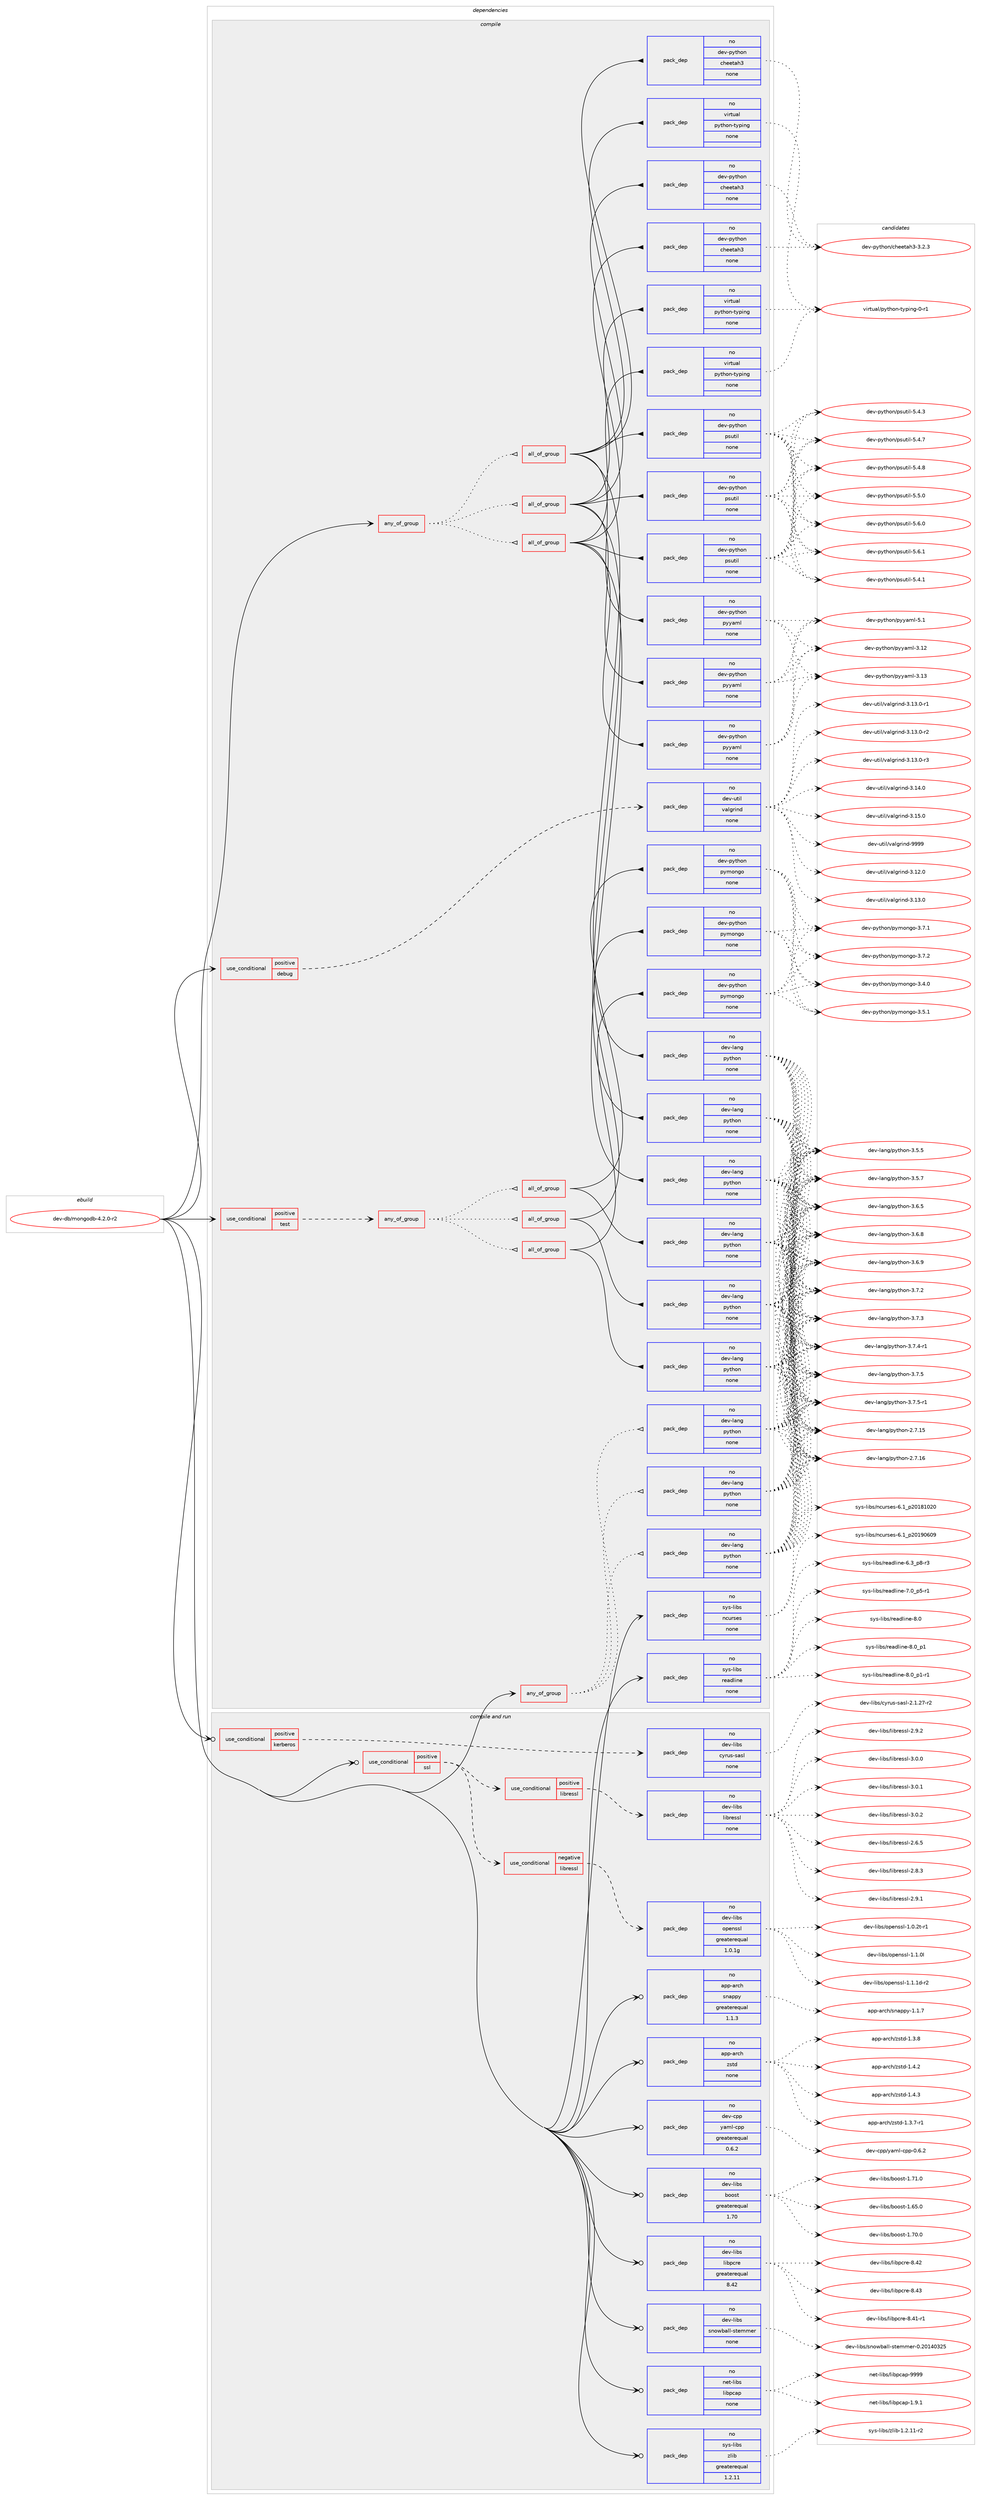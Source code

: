 digraph prolog {

# *************
# Graph options
# *************

newrank=true;
concentrate=true;
compound=true;
graph [rankdir=LR,fontname=Helvetica,fontsize=10,ranksep=1.5];#, ranksep=2.5, nodesep=0.2];
edge  [arrowhead=vee];
node  [fontname=Helvetica,fontsize=10];

# **********
# The ebuild
# **********

subgraph cluster_leftcol {
color=gray;
rank=same;
label=<<i>ebuild</i>>;
id [label="dev-db/mongodb-4.2.0-r2", color=red, width=4, href="../dev-db/mongodb-4.2.0-r2.svg"];
}

# ****************
# The dependencies
# ****************

subgraph cluster_midcol {
color=gray;
label=<<i>dependencies</i>>;
subgraph cluster_compile {
fillcolor="#eeeeee";
style=filled;
label=<<i>compile</i>>;
subgraph any9322 {
dependency519858 [label=<<TABLE BORDER="0" CELLBORDER="1" CELLSPACING="0" CELLPADDING="4"><TR><TD CELLPADDING="10">any_of_group</TD></TR></TABLE>>, shape=none, color=red];subgraph all344 {
dependency519859 [label=<<TABLE BORDER="0" CELLBORDER="1" CELLSPACING="0" CELLPADDING="4"><TR><TD CELLPADDING="10">all_of_group</TD></TR></TABLE>>, shape=none, color=red];subgraph pack387008 {
dependency519860 [label=<<TABLE BORDER="0" CELLBORDER="1" CELLSPACING="0" CELLPADDING="4" WIDTH="220"><TR><TD ROWSPAN="6" CELLPADDING="30">pack_dep</TD></TR><TR><TD WIDTH="110">no</TD></TR><TR><TD>dev-lang</TD></TR><TR><TD>python</TD></TR><TR><TD>none</TD></TR><TR><TD></TD></TR></TABLE>>, shape=none, color=blue];
}
dependency519859:e -> dependency519860:w [weight=20,style="solid",arrowhead="inv"];
subgraph pack387009 {
dependency519861 [label=<<TABLE BORDER="0" CELLBORDER="1" CELLSPACING="0" CELLPADDING="4" WIDTH="220"><TR><TD ROWSPAN="6" CELLPADDING="30">pack_dep</TD></TR><TR><TD WIDTH="110">no</TD></TR><TR><TD>dev-python</TD></TR><TR><TD>cheetah3</TD></TR><TR><TD>none</TD></TR><TR><TD></TD></TR></TABLE>>, shape=none, color=blue];
}
dependency519859:e -> dependency519861:w [weight=20,style="solid",arrowhead="inv"];
subgraph pack387010 {
dependency519862 [label=<<TABLE BORDER="0" CELLBORDER="1" CELLSPACING="0" CELLPADDING="4" WIDTH="220"><TR><TD ROWSPAN="6" CELLPADDING="30">pack_dep</TD></TR><TR><TD WIDTH="110">no</TD></TR><TR><TD>dev-python</TD></TR><TR><TD>psutil</TD></TR><TR><TD>none</TD></TR><TR><TD></TD></TR></TABLE>>, shape=none, color=blue];
}
dependency519859:e -> dependency519862:w [weight=20,style="solid",arrowhead="inv"];
subgraph pack387011 {
dependency519863 [label=<<TABLE BORDER="0" CELLBORDER="1" CELLSPACING="0" CELLPADDING="4" WIDTH="220"><TR><TD ROWSPAN="6" CELLPADDING="30">pack_dep</TD></TR><TR><TD WIDTH="110">no</TD></TR><TR><TD>dev-python</TD></TR><TR><TD>pyyaml</TD></TR><TR><TD>none</TD></TR><TR><TD></TD></TR></TABLE>>, shape=none, color=blue];
}
dependency519859:e -> dependency519863:w [weight=20,style="solid",arrowhead="inv"];
subgraph pack387012 {
dependency519864 [label=<<TABLE BORDER="0" CELLBORDER="1" CELLSPACING="0" CELLPADDING="4" WIDTH="220"><TR><TD ROWSPAN="6" CELLPADDING="30">pack_dep</TD></TR><TR><TD WIDTH="110">no</TD></TR><TR><TD>virtual</TD></TR><TR><TD>python-typing</TD></TR><TR><TD>none</TD></TR><TR><TD></TD></TR></TABLE>>, shape=none, color=blue];
}
dependency519859:e -> dependency519864:w [weight=20,style="solid",arrowhead="inv"];
}
dependency519858:e -> dependency519859:w [weight=20,style="dotted",arrowhead="oinv"];
subgraph all345 {
dependency519865 [label=<<TABLE BORDER="0" CELLBORDER="1" CELLSPACING="0" CELLPADDING="4"><TR><TD CELLPADDING="10">all_of_group</TD></TR></TABLE>>, shape=none, color=red];subgraph pack387013 {
dependency519866 [label=<<TABLE BORDER="0" CELLBORDER="1" CELLSPACING="0" CELLPADDING="4" WIDTH="220"><TR><TD ROWSPAN="6" CELLPADDING="30">pack_dep</TD></TR><TR><TD WIDTH="110">no</TD></TR><TR><TD>dev-lang</TD></TR><TR><TD>python</TD></TR><TR><TD>none</TD></TR><TR><TD></TD></TR></TABLE>>, shape=none, color=blue];
}
dependency519865:e -> dependency519866:w [weight=20,style="solid",arrowhead="inv"];
subgraph pack387014 {
dependency519867 [label=<<TABLE BORDER="0" CELLBORDER="1" CELLSPACING="0" CELLPADDING="4" WIDTH="220"><TR><TD ROWSPAN="6" CELLPADDING="30">pack_dep</TD></TR><TR><TD WIDTH="110">no</TD></TR><TR><TD>dev-python</TD></TR><TR><TD>cheetah3</TD></TR><TR><TD>none</TD></TR><TR><TD></TD></TR></TABLE>>, shape=none, color=blue];
}
dependency519865:e -> dependency519867:w [weight=20,style="solid",arrowhead="inv"];
subgraph pack387015 {
dependency519868 [label=<<TABLE BORDER="0" CELLBORDER="1" CELLSPACING="0" CELLPADDING="4" WIDTH="220"><TR><TD ROWSPAN="6" CELLPADDING="30">pack_dep</TD></TR><TR><TD WIDTH="110">no</TD></TR><TR><TD>dev-python</TD></TR><TR><TD>psutil</TD></TR><TR><TD>none</TD></TR><TR><TD></TD></TR></TABLE>>, shape=none, color=blue];
}
dependency519865:e -> dependency519868:w [weight=20,style="solid",arrowhead="inv"];
subgraph pack387016 {
dependency519869 [label=<<TABLE BORDER="0" CELLBORDER="1" CELLSPACING="0" CELLPADDING="4" WIDTH="220"><TR><TD ROWSPAN="6" CELLPADDING="30">pack_dep</TD></TR><TR><TD WIDTH="110">no</TD></TR><TR><TD>dev-python</TD></TR><TR><TD>pyyaml</TD></TR><TR><TD>none</TD></TR><TR><TD></TD></TR></TABLE>>, shape=none, color=blue];
}
dependency519865:e -> dependency519869:w [weight=20,style="solid",arrowhead="inv"];
subgraph pack387017 {
dependency519870 [label=<<TABLE BORDER="0" CELLBORDER="1" CELLSPACING="0" CELLPADDING="4" WIDTH="220"><TR><TD ROWSPAN="6" CELLPADDING="30">pack_dep</TD></TR><TR><TD WIDTH="110">no</TD></TR><TR><TD>virtual</TD></TR><TR><TD>python-typing</TD></TR><TR><TD>none</TD></TR><TR><TD></TD></TR></TABLE>>, shape=none, color=blue];
}
dependency519865:e -> dependency519870:w [weight=20,style="solid",arrowhead="inv"];
}
dependency519858:e -> dependency519865:w [weight=20,style="dotted",arrowhead="oinv"];
subgraph all346 {
dependency519871 [label=<<TABLE BORDER="0" CELLBORDER="1" CELLSPACING="0" CELLPADDING="4"><TR><TD CELLPADDING="10">all_of_group</TD></TR></TABLE>>, shape=none, color=red];subgraph pack387018 {
dependency519872 [label=<<TABLE BORDER="0" CELLBORDER="1" CELLSPACING="0" CELLPADDING="4" WIDTH="220"><TR><TD ROWSPAN="6" CELLPADDING="30">pack_dep</TD></TR><TR><TD WIDTH="110">no</TD></TR><TR><TD>dev-lang</TD></TR><TR><TD>python</TD></TR><TR><TD>none</TD></TR><TR><TD></TD></TR></TABLE>>, shape=none, color=blue];
}
dependency519871:e -> dependency519872:w [weight=20,style="solid",arrowhead="inv"];
subgraph pack387019 {
dependency519873 [label=<<TABLE BORDER="0" CELLBORDER="1" CELLSPACING="0" CELLPADDING="4" WIDTH="220"><TR><TD ROWSPAN="6" CELLPADDING="30">pack_dep</TD></TR><TR><TD WIDTH="110">no</TD></TR><TR><TD>dev-python</TD></TR><TR><TD>cheetah3</TD></TR><TR><TD>none</TD></TR><TR><TD></TD></TR></TABLE>>, shape=none, color=blue];
}
dependency519871:e -> dependency519873:w [weight=20,style="solid",arrowhead="inv"];
subgraph pack387020 {
dependency519874 [label=<<TABLE BORDER="0" CELLBORDER="1" CELLSPACING="0" CELLPADDING="4" WIDTH="220"><TR><TD ROWSPAN="6" CELLPADDING="30">pack_dep</TD></TR><TR><TD WIDTH="110">no</TD></TR><TR><TD>dev-python</TD></TR><TR><TD>psutil</TD></TR><TR><TD>none</TD></TR><TR><TD></TD></TR></TABLE>>, shape=none, color=blue];
}
dependency519871:e -> dependency519874:w [weight=20,style="solid",arrowhead="inv"];
subgraph pack387021 {
dependency519875 [label=<<TABLE BORDER="0" CELLBORDER="1" CELLSPACING="0" CELLPADDING="4" WIDTH="220"><TR><TD ROWSPAN="6" CELLPADDING="30">pack_dep</TD></TR><TR><TD WIDTH="110">no</TD></TR><TR><TD>dev-python</TD></TR><TR><TD>pyyaml</TD></TR><TR><TD>none</TD></TR><TR><TD></TD></TR></TABLE>>, shape=none, color=blue];
}
dependency519871:e -> dependency519875:w [weight=20,style="solid",arrowhead="inv"];
subgraph pack387022 {
dependency519876 [label=<<TABLE BORDER="0" CELLBORDER="1" CELLSPACING="0" CELLPADDING="4" WIDTH="220"><TR><TD ROWSPAN="6" CELLPADDING="30">pack_dep</TD></TR><TR><TD WIDTH="110">no</TD></TR><TR><TD>virtual</TD></TR><TR><TD>python-typing</TD></TR><TR><TD>none</TD></TR><TR><TD></TD></TR></TABLE>>, shape=none, color=blue];
}
dependency519871:e -> dependency519876:w [weight=20,style="solid",arrowhead="inv"];
}
dependency519858:e -> dependency519871:w [weight=20,style="dotted",arrowhead="oinv"];
}
id:e -> dependency519858:w [weight=20,style="solid",arrowhead="vee"];
subgraph any9323 {
dependency519877 [label=<<TABLE BORDER="0" CELLBORDER="1" CELLSPACING="0" CELLPADDING="4"><TR><TD CELLPADDING="10">any_of_group</TD></TR></TABLE>>, shape=none, color=red];subgraph pack387023 {
dependency519878 [label=<<TABLE BORDER="0" CELLBORDER="1" CELLSPACING="0" CELLPADDING="4" WIDTH="220"><TR><TD ROWSPAN="6" CELLPADDING="30">pack_dep</TD></TR><TR><TD WIDTH="110">no</TD></TR><TR><TD>dev-lang</TD></TR><TR><TD>python</TD></TR><TR><TD>none</TD></TR><TR><TD></TD></TR></TABLE>>, shape=none, color=blue];
}
dependency519877:e -> dependency519878:w [weight=20,style="dotted",arrowhead="oinv"];
subgraph pack387024 {
dependency519879 [label=<<TABLE BORDER="0" CELLBORDER="1" CELLSPACING="0" CELLPADDING="4" WIDTH="220"><TR><TD ROWSPAN="6" CELLPADDING="30">pack_dep</TD></TR><TR><TD WIDTH="110">no</TD></TR><TR><TD>dev-lang</TD></TR><TR><TD>python</TD></TR><TR><TD>none</TD></TR><TR><TD></TD></TR></TABLE>>, shape=none, color=blue];
}
dependency519877:e -> dependency519879:w [weight=20,style="dotted",arrowhead="oinv"];
subgraph pack387025 {
dependency519880 [label=<<TABLE BORDER="0" CELLBORDER="1" CELLSPACING="0" CELLPADDING="4" WIDTH="220"><TR><TD ROWSPAN="6" CELLPADDING="30">pack_dep</TD></TR><TR><TD WIDTH="110">no</TD></TR><TR><TD>dev-lang</TD></TR><TR><TD>python</TD></TR><TR><TD>none</TD></TR><TR><TD></TD></TR></TABLE>>, shape=none, color=blue];
}
dependency519877:e -> dependency519880:w [weight=20,style="dotted",arrowhead="oinv"];
}
id:e -> dependency519877:w [weight=20,style="solid",arrowhead="vee"];
subgraph cond123187 {
dependency519881 [label=<<TABLE BORDER="0" CELLBORDER="1" CELLSPACING="0" CELLPADDING="4"><TR><TD ROWSPAN="3" CELLPADDING="10">use_conditional</TD></TR><TR><TD>positive</TD></TR><TR><TD>debug</TD></TR></TABLE>>, shape=none, color=red];
subgraph pack387026 {
dependency519882 [label=<<TABLE BORDER="0" CELLBORDER="1" CELLSPACING="0" CELLPADDING="4" WIDTH="220"><TR><TD ROWSPAN="6" CELLPADDING="30">pack_dep</TD></TR><TR><TD WIDTH="110">no</TD></TR><TR><TD>dev-util</TD></TR><TR><TD>valgrind</TD></TR><TR><TD>none</TD></TR><TR><TD></TD></TR></TABLE>>, shape=none, color=blue];
}
dependency519881:e -> dependency519882:w [weight=20,style="dashed",arrowhead="vee"];
}
id:e -> dependency519881:w [weight=20,style="solid",arrowhead="vee"];
subgraph cond123188 {
dependency519883 [label=<<TABLE BORDER="0" CELLBORDER="1" CELLSPACING="0" CELLPADDING="4"><TR><TD ROWSPAN="3" CELLPADDING="10">use_conditional</TD></TR><TR><TD>positive</TD></TR><TR><TD>test</TD></TR></TABLE>>, shape=none, color=red];
subgraph any9324 {
dependency519884 [label=<<TABLE BORDER="0" CELLBORDER="1" CELLSPACING="0" CELLPADDING="4"><TR><TD CELLPADDING="10">any_of_group</TD></TR></TABLE>>, shape=none, color=red];subgraph all347 {
dependency519885 [label=<<TABLE BORDER="0" CELLBORDER="1" CELLSPACING="0" CELLPADDING="4"><TR><TD CELLPADDING="10">all_of_group</TD></TR></TABLE>>, shape=none, color=red];subgraph pack387027 {
dependency519886 [label=<<TABLE BORDER="0" CELLBORDER="1" CELLSPACING="0" CELLPADDING="4" WIDTH="220"><TR><TD ROWSPAN="6" CELLPADDING="30">pack_dep</TD></TR><TR><TD WIDTH="110">no</TD></TR><TR><TD>dev-lang</TD></TR><TR><TD>python</TD></TR><TR><TD>none</TD></TR><TR><TD></TD></TR></TABLE>>, shape=none, color=blue];
}
dependency519885:e -> dependency519886:w [weight=20,style="solid",arrowhead="inv"];
subgraph pack387028 {
dependency519887 [label=<<TABLE BORDER="0" CELLBORDER="1" CELLSPACING="0" CELLPADDING="4" WIDTH="220"><TR><TD ROWSPAN="6" CELLPADDING="30">pack_dep</TD></TR><TR><TD WIDTH="110">no</TD></TR><TR><TD>dev-python</TD></TR><TR><TD>pymongo</TD></TR><TR><TD>none</TD></TR><TR><TD></TD></TR></TABLE>>, shape=none, color=blue];
}
dependency519885:e -> dependency519887:w [weight=20,style="solid",arrowhead="inv"];
}
dependency519884:e -> dependency519885:w [weight=20,style="dotted",arrowhead="oinv"];
subgraph all348 {
dependency519888 [label=<<TABLE BORDER="0" CELLBORDER="1" CELLSPACING="0" CELLPADDING="4"><TR><TD CELLPADDING="10">all_of_group</TD></TR></TABLE>>, shape=none, color=red];subgraph pack387029 {
dependency519889 [label=<<TABLE BORDER="0" CELLBORDER="1" CELLSPACING="0" CELLPADDING="4" WIDTH="220"><TR><TD ROWSPAN="6" CELLPADDING="30">pack_dep</TD></TR><TR><TD WIDTH="110">no</TD></TR><TR><TD>dev-lang</TD></TR><TR><TD>python</TD></TR><TR><TD>none</TD></TR><TR><TD></TD></TR></TABLE>>, shape=none, color=blue];
}
dependency519888:e -> dependency519889:w [weight=20,style="solid",arrowhead="inv"];
subgraph pack387030 {
dependency519890 [label=<<TABLE BORDER="0" CELLBORDER="1" CELLSPACING="0" CELLPADDING="4" WIDTH="220"><TR><TD ROWSPAN="6" CELLPADDING="30">pack_dep</TD></TR><TR><TD WIDTH="110">no</TD></TR><TR><TD>dev-python</TD></TR><TR><TD>pymongo</TD></TR><TR><TD>none</TD></TR><TR><TD></TD></TR></TABLE>>, shape=none, color=blue];
}
dependency519888:e -> dependency519890:w [weight=20,style="solid",arrowhead="inv"];
}
dependency519884:e -> dependency519888:w [weight=20,style="dotted",arrowhead="oinv"];
subgraph all349 {
dependency519891 [label=<<TABLE BORDER="0" CELLBORDER="1" CELLSPACING="0" CELLPADDING="4"><TR><TD CELLPADDING="10">all_of_group</TD></TR></TABLE>>, shape=none, color=red];subgraph pack387031 {
dependency519892 [label=<<TABLE BORDER="0" CELLBORDER="1" CELLSPACING="0" CELLPADDING="4" WIDTH="220"><TR><TD ROWSPAN="6" CELLPADDING="30">pack_dep</TD></TR><TR><TD WIDTH="110">no</TD></TR><TR><TD>dev-lang</TD></TR><TR><TD>python</TD></TR><TR><TD>none</TD></TR><TR><TD></TD></TR></TABLE>>, shape=none, color=blue];
}
dependency519891:e -> dependency519892:w [weight=20,style="solid",arrowhead="inv"];
subgraph pack387032 {
dependency519893 [label=<<TABLE BORDER="0" CELLBORDER="1" CELLSPACING="0" CELLPADDING="4" WIDTH="220"><TR><TD ROWSPAN="6" CELLPADDING="30">pack_dep</TD></TR><TR><TD WIDTH="110">no</TD></TR><TR><TD>dev-python</TD></TR><TR><TD>pymongo</TD></TR><TR><TD>none</TD></TR><TR><TD></TD></TR></TABLE>>, shape=none, color=blue];
}
dependency519891:e -> dependency519893:w [weight=20,style="solid",arrowhead="inv"];
}
dependency519884:e -> dependency519891:w [weight=20,style="dotted",arrowhead="oinv"];
}
dependency519883:e -> dependency519884:w [weight=20,style="dashed",arrowhead="vee"];
}
id:e -> dependency519883:w [weight=20,style="solid",arrowhead="vee"];
subgraph pack387033 {
dependency519894 [label=<<TABLE BORDER="0" CELLBORDER="1" CELLSPACING="0" CELLPADDING="4" WIDTH="220"><TR><TD ROWSPAN="6" CELLPADDING="30">pack_dep</TD></TR><TR><TD WIDTH="110">no</TD></TR><TR><TD>sys-libs</TD></TR><TR><TD>ncurses</TD></TR><TR><TD>none</TD></TR><TR><TD></TD></TR></TABLE>>, shape=none, color=blue];
}
id:e -> dependency519894:w [weight=20,style="solid",arrowhead="vee"];
subgraph pack387034 {
dependency519895 [label=<<TABLE BORDER="0" CELLBORDER="1" CELLSPACING="0" CELLPADDING="4" WIDTH="220"><TR><TD ROWSPAN="6" CELLPADDING="30">pack_dep</TD></TR><TR><TD WIDTH="110">no</TD></TR><TR><TD>sys-libs</TD></TR><TR><TD>readline</TD></TR><TR><TD>none</TD></TR><TR><TD></TD></TR></TABLE>>, shape=none, color=blue];
}
id:e -> dependency519895:w [weight=20,style="solid",arrowhead="vee"];
}
subgraph cluster_compileandrun {
fillcolor="#eeeeee";
style=filled;
label=<<i>compile and run</i>>;
subgraph cond123189 {
dependency519896 [label=<<TABLE BORDER="0" CELLBORDER="1" CELLSPACING="0" CELLPADDING="4"><TR><TD ROWSPAN="3" CELLPADDING="10">use_conditional</TD></TR><TR><TD>positive</TD></TR><TR><TD>kerberos</TD></TR></TABLE>>, shape=none, color=red];
subgraph pack387035 {
dependency519897 [label=<<TABLE BORDER="0" CELLBORDER="1" CELLSPACING="0" CELLPADDING="4" WIDTH="220"><TR><TD ROWSPAN="6" CELLPADDING="30">pack_dep</TD></TR><TR><TD WIDTH="110">no</TD></TR><TR><TD>dev-libs</TD></TR><TR><TD>cyrus-sasl</TD></TR><TR><TD>none</TD></TR><TR><TD></TD></TR></TABLE>>, shape=none, color=blue];
}
dependency519896:e -> dependency519897:w [weight=20,style="dashed",arrowhead="vee"];
}
id:e -> dependency519896:w [weight=20,style="solid",arrowhead="odotvee"];
subgraph cond123190 {
dependency519898 [label=<<TABLE BORDER="0" CELLBORDER="1" CELLSPACING="0" CELLPADDING="4"><TR><TD ROWSPAN="3" CELLPADDING="10">use_conditional</TD></TR><TR><TD>positive</TD></TR><TR><TD>ssl</TD></TR></TABLE>>, shape=none, color=red];
subgraph cond123191 {
dependency519899 [label=<<TABLE BORDER="0" CELLBORDER="1" CELLSPACING="0" CELLPADDING="4"><TR><TD ROWSPAN="3" CELLPADDING="10">use_conditional</TD></TR><TR><TD>negative</TD></TR><TR><TD>libressl</TD></TR></TABLE>>, shape=none, color=red];
subgraph pack387036 {
dependency519900 [label=<<TABLE BORDER="0" CELLBORDER="1" CELLSPACING="0" CELLPADDING="4" WIDTH="220"><TR><TD ROWSPAN="6" CELLPADDING="30">pack_dep</TD></TR><TR><TD WIDTH="110">no</TD></TR><TR><TD>dev-libs</TD></TR><TR><TD>openssl</TD></TR><TR><TD>greaterequal</TD></TR><TR><TD>1.0.1g</TD></TR></TABLE>>, shape=none, color=blue];
}
dependency519899:e -> dependency519900:w [weight=20,style="dashed",arrowhead="vee"];
}
dependency519898:e -> dependency519899:w [weight=20,style="dashed",arrowhead="vee"];
subgraph cond123192 {
dependency519901 [label=<<TABLE BORDER="0" CELLBORDER="1" CELLSPACING="0" CELLPADDING="4"><TR><TD ROWSPAN="3" CELLPADDING="10">use_conditional</TD></TR><TR><TD>positive</TD></TR><TR><TD>libressl</TD></TR></TABLE>>, shape=none, color=red];
subgraph pack387037 {
dependency519902 [label=<<TABLE BORDER="0" CELLBORDER="1" CELLSPACING="0" CELLPADDING="4" WIDTH="220"><TR><TD ROWSPAN="6" CELLPADDING="30">pack_dep</TD></TR><TR><TD WIDTH="110">no</TD></TR><TR><TD>dev-libs</TD></TR><TR><TD>libressl</TD></TR><TR><TD>none</TD></TR><TR><TD></TD></TR></TABLE>>, shape=none, color=blue];
}
dependency519901:e -> dependency519902:w [weight=20,style="dashed",arrowhead="vee"];
}
dependency519898:e -> dependency519901:w [weight=20,style="dashed",arrowhead="vee"];
}
id:e -> dependency519898:w [weight=20,style="solid",arrowhead="odotvee"];
subgraph pack387038 {
dependency519903 [label=<<TABLE BORDER="0" CELLBORDER="1" CELLSPACING="0" CELLPADDING="4" WIDTH="220"><TR><TD ROWSPAN="6" CELLPADDING="30">pack_dep</TD></TR><TR><TD WIDTH="110">no</TD></TR><TR><TD>app-arch</TD></TR><TR><TD>snappy</TD></TR><TR><TD>greaterequal</TD></TR><TR><TD>1.1.3</TD></TR></TABLE>>, shape=none, color=blue];
}
id:e -> dependency519903:w [weight=20,style="solid",arrowhead="odotvee"];
subgraph pack387039 {
dependency519904 [label=<<TABLE BORDER="0" CELLBORDER="1" CELLSPACING="0" CELLPADDING="4" WIDTH="220"><TR><TD ROWSPAN="6" CELLPADDING="30">pack_dep</TD></TR><TR><TD WIDTH="110">no</TD></TR><TR><TD>app-arch</TD></TR><TR><TD>zstd</TD></TR><TR><TD>none</TD></TR><TR><TD></TD></TR></TABLE>>, shape=none, color=blue];
}
id:e -> dependency519904:w [weight=20,style="solid",arrowhead="odotvee"];
subgraph pack387040 {
dependency519905 [label=<<TABLE BORDER="0" CELLBORDER="1" CELLSPACING="0" CELLPADDING="4" WIDTH="220"><TR><TD ROWSPAN="6" CELLPADDING="30">pack_dep</TD></TR><TR><TD WIDTH="110">no</TD></TR><TR><TD>dev-cpp</TD></TR><TR><TD>yaml-cpp</TD></TR><TR><TD>greaterequal</TD></TR><TR><TD>0.6.2</TD></TR></TABLE>>, shape=none, color=blue];
}
id:e -> dependency519905:w [weight=20,style="solid",arrowhead="odotvee"];
subgraph pack387041 {
dependency519906 [label=<<TABLE BORDER="0" CELLBORDER="1" CELLSPACING="0" CELLPADDING="4" WIDTH="220"><TR><TD ROWSPAN="6" CELLPADDING="30">pack_dep</TD></TR><TR><TD WIDTH="110">no</TD></TR><TR><TD>dev-libs</TD></TR><TR><TD>boost</TD></TR><TR><TD>greaterequal</TD></TR><TR><TD>1.70</TD></TR></TABLE>>, shape=none, color=blue];
}
id:e -> dependency519906:w [weight=20,style="solid",arrowhead="odotvee"];
subgraph pack387042 {
dependency519907 [label=<<TABLE BORDER="0" CELLBORDER="1" CELLSPACING="0" CELLPADDING="4" WIDTH="220"><TR><TD ROWSPAN="6" CELLPADDING="30">pack_dep</TD></TR><TR><TD WIDTH="110">no</TD></TR><TR><TD>dev-libs</TD></TR><TR><TD>libpcre</TD></TR><TR><TD>greaterequal</TD></TR><TR><TD>8.42</TD></TR></TABLE>>, shape=none, color=blue];
}
id:e -> dependency519907:w [weight=20,style="solid",arrowhead="odotvee"];
subgraph pack387043 {
dependency519908 [label=<<TABLE BORDER="0" CELLBORDER="1" CELLSPACING="0" CELLPADDING="4" WIDTH="220"><TR><TD ROWSPAN="6" CELLPADDING="30">pack_dep</TD></TR><TR><TD WIDTH="110">no</TD></TR><TR><TD>dev-libs</TD></TR><TR><TD>snowball-stemmer</TD></TR><TR><TD>none</TD></TR><TR><TD></TD></TR></TABLE>>, shape=none, color=blue];
}
id:e -> dependency519908:w [weight=20,style="solid",arrowhead="odotvee"];
subgraph pack387044 {
dependency519909 [label=<<TABLE BORDER="0" CELLBORDER="1" CELLSPACING="0" CELLPADDING="4" WIDTH="220"><TR><TD ROWSPAN="6" CELLPADDING="30">pack_dep</TD></TR><TR><TD WIDTH="110">no</TD></TR><TR><TD>net-libs</TD></TR><TR><TD>libpcap</TD></TR><TR><TD>none</TD></TR><TR><TD></TD></TR></TABLE>>, shape=none, color=blue];
}
id:e -> dependency519909:w [weight=20,style="solid",arrowhead="odotvee"];
subgraph pack387045 {
dependency519910 [label=<<TABLE BORDER="0" CELLBORDER="1" CELLSPACING="0" CELLPADDING="4" WIDTH="220"><TR><TD ROWSPAN="6" CELLPADDING="30">pack_dep</TD></TR><TR><TD WIDTH="110">no</TD></TR><TR><TD>sys-libs</TD></TR><TR><TD>zlib</TD></TR><TR><TD>greaterequal</TD></TR><TR><TD>1.2.11</TD></TR></TABLE>>, shape=none, color=blue];
}
id:e -> dependency519910:w [weight=20,style="solid",arrowhead="odotvee"];
}
subgraph cluster_run {
fillcolor="#eeeeee";
style=filled;
label=<<i>run</i>>;
}
}

# **************
# The candidates
# **************

subgraph cluster_choices {
rank=same;
color=gray;
label=<<i>candidates</i>>;

subgraph choice387008 {
color=black;
nodesep=1;
choice10010111845108971101034711212111610411111045504655464953 [label="dev-lang/python-2.7.15", color=red, width=4,href="../dev-lang/python-2.7.15.svg"];
choice10010111845108971101034711212111610411111045504655464954 [label="dev-lang/python-2.7.16", color=red, width=4,href="../dev-lang/python-2.7.16.svg"];
choice100101118451089711010347112121116104111110455146534653 [label="dev-lang/python-3.5.5", color=red, width=4,href="../dev-lang/python-3.5.5.svg"];
choice100101118451089711010347112121116104111110455146534655 [label="dev-lang/python-3.5.7", color=red, width=4,href="../dev-lang/python-3.5.7.svg"];
choice100101118451089711010347112121116104111110455146544653 [label="dev-lang/python-3.6.5", color=red, width=4,href="../dev-lang/python-3.6.5.svg"];
choice100101118451089711010347112121116104111110455146544656 [label="dev-lang/python-3.6.8", color=red, width=4,href="../dev-lang/python-3.6.8.svg"];
choice100101118451089711010347112121116104111110455146544657 [label="dev-lang/python-3.6.9", color=red, width=4,href="../dev-lang/python-3.6.9.svg"];
choice100101118451089711010347112121116104111110455146554650 [label="dev-lang/python-3.7.2", color=red, width=4,href="../dev-lang/python-3.7.2.svg"];
choice100101118451089711010347112121116104111110455146554651 [label="dev-lang/python-3.7.3", color=red, width=4,href="../dev-lang/python-3.7.3.svg"];
choice1001011184510897110103471121211161041111104551465546524511449 [label="dev-lang/python-3.7.4-r1", color=red, width=4,href="../dev-lang/python-3.7.4-r1.svg"];
choice100101118451089711010347112121116104111110455146554653 [label="dev-lang/python-3.7.5", color=red, width=4,href="../dev-lang/python-3.7.5.svg"];
choice1001011184510897110103471121211161041111104551465546534511449 [label="dev-lang/python-3.7.5-r1", color=red, width=4,href="../dev-lang/python-3.7.5-r1.svg"];
dependency519860:e -> choice10010111845108971101034711212111610411111045504655464953:w [style=dotted,weight="100"];
dependency519860:e -> choice10010111845108971101034711212111610411111045504655464954:w [style=dotted,weight="100"];
dependency519860:e -> choice100101118451089711010347112121116104111110455146534653:w [style=dotted,weight="100"];
dependency519860:e -> choice100101118451089711010347112121116104111110455146534655:w [style=dotted,weight="100"];
dependency519860:e -> choice100101118451089711010347112121116104111110455146544653:w [style=dotted,weight="100"];
dependency519860:e -> choice100101118451089711010347112121116104111110455146544656:w [style=dotted,weight="100"];
dependency519860:e -> choice100101118451089711010347112121116104111110455146544657:w [style=dotted,weight="100"];
dependency519860:e -> choice100101118451089711010347112121116104111110455146554650:w [style=dotted,weight="100"];
dependency519860:e -> choice100101118451089711010347112121116104111110455146554651:w [style=dotted,weight="100"];
dependency519860:e -> choice1001011184510897110103471121211161041111104551465546524511449:w [style=dotted,weight="100"];
dependency519860:e -> choice100101118451089711010347112121116104111110455146554653:w [style=dotted,weight="100"];
dependency519860:e -> choice1001011184510897110103471121211161041111104551465546534511449:w [style=dotted,weight="100"];
}
subgraph choice387009 {
color=black;
nodesep=1;
choice1001011184511212111610411111047991041011011169710451455146504651 [label="dev-python/cheetah3-3.2.3", color=red, width=4,href="../dev-python/cheetah3-3.2.3.svg"];
dependency519861:e -> choice1001011184511212111610411111047991041011011169710451455146504651:w [style=dotted,weight="100"];
}
subgraph choice387010 {
color=black;
nodesep=1;
choice1001011184511212111610411111047112115117116105108455346524649 [label="dev-python/psutil-5.4.1", color=red, width=4,href="../dev-python/psutil-5.4.1.svg"];
choice1001011184511212111610411111047112115117116105108455346524651 [label="dev-python/psutil-5.4.3", color=red, width=4,href="../dev-python/psutil-5.4.3.svg"];
choice1001011184511212111610411111047112115117116105108455346524655 [label="dev-python/psutil-5.4.7", color=red, width=4,href="../dev-python/psutil-5.4.7.svg"];
choice1001011184511212111610411111047112115117116105108455346524656 [label="dev-python/psutil-5.4.8", color=red, width=4,href="../dev-python/psutil-5.4.8.svg"];
choice1001011184511212111610411111047112115117116105108455346534648 [label="dev-python/psutil-5.5.0", color=red, width=4,href="../dev-python/psutil-5.5.0.svg"];
choice1001011184511212111610411111047112115117116105108455346544648 [label="dev-python/psutil-5.6.0", color=red, width=4,href="../dev-python/psutil-5.6.0.svg"];
choice1001011184511212111610411111047112115117116105108455346544649 [label="dev-python/psutil-5.6.1", color=red, width=4,href="../dev-python/psutil-5.6.1.svg"];
dependency519862:e -> choice1001011184511212111610411111047112115117116105108455346524649:w [style=dotted,weight="100"];
dependency519862:e -> choice1001011184511212111610411111047112115117116105108455346524651:w [style=dotted,weight="100"];
dependency519862:e -> choice1001011184511212111610411111047112115117116105108455346524655:w [style=dotted,weight="100"];
dependency519862:e -> choice1001011184511212111610411111047112115117116105108455346524656:w [style=dotted,weight="100"];
dependency519862:e -> choice1001011184511212111610411111047112115117116105108455346534648:w [style=dotted,weight="100"];
dependency519862:e -> choice1001011184511212111610411111047112115117116105108455346544648:w [style=dotted,weight="100"];
dependency519862:e -> choice1001011184511212111610411111047112115117116105108455346544649:w [style=dotted,weight="100"];
}
subgraph choice387011 {
color=black;
nodesep=1;
choice1001011184511212111610411111047112121121971091084551464950 [label="dev-python/pyyaml-3.12", color=red, width=4,href="../dev-python/pyyaml-3.12.svg"];
choice1001011184511212111610411111047112121121971091084551464951 [label="dev-python/pyyaml-3.13", color=red, width=4,href="../dev-python/pyyaml-3.13.svg"];
choice10010111845112121116104111110471121211219710910845534649 [label="dev-python/pyyaml-5.1", color=red, width=4,href="../dev-python/pyyaml-5.1.svg"];
dependency519863:e -> choice1001011184511212111610411111047112121121971091084551464950:w [style=dotted,weight="100"];
dependency519863:e -> choice1001011184511212111610411111047112121121971091084551464951:w [style=dotted,weight="100"];
dependency519863:e -> choice10010111845112121116104111110471121211219710910845534649:w [style=dotted,weight="100"];
}
subgraph choice387012 {
color=black;
nodesep=1;
choice11810511411611797108471121211161041111104511612111210511010345484511449 [label="virtual/python-typing-0-r1", color=red, width=4,href="../virtual/python-typing-0-r1.svg"];
dependency519864:e -> choice11810511411611797108471121211161041111104511612111210511010345484511449:w [style=dotted,weight="100"];
}
subgraph choice387013 {
color=black;
nodesep=1;
choice10010111845108971101034711212111610411111045504655464953 [label="dev-lang/python-2.7.15", color=red, width=4,href="../dev-lang/python-2.7.15.svg"];
choice10010111845108971101034711212111610411111045504655464954 [label="dev-lang/python-2.7.16", color=red, width=4,href="../dev-lang/python-2.7.16.svg"];
choice100101118451089711010347112121116104111110455146534653 [label="dev-lang/python-3.5.5", color=red, width=4,href="../dev-lang/python-3.5.5.svg"];
choice100101118451089711010347112121116104111110455146534655 [label="dev-lang/python-3.5.7", color=red, width=4,href="../dev-lang/python-3.5.7.svg"];
choice100101118451089711010347112121116104111110455146544653 [label="dev-lang/python-3.6.5", color=red, width=4,href="../dev-lang/python-3.6.5.svg"];
choice100101118451089711010347112121116104111110455146544656 [label="dev-lang/python-3.6.8", color=red, width=4,href="../dev-lang/python-3.6.8.svg"];
choice100101118451089711010347112121116104111110455146544657 [label="dev-lang/python-3.6.9", color=red, width=4,href="../dev-lang/python-3.6.9.svg"];
choice100101118451089711010347112121116104111110455146554650 [label="dev-lang/python-3.7.2", color=red, width=4,href="../dev-lang/python-3.7.2.svg"];
choice100101118451089711010347112121116104111110455146554651 [label="dev-lang/python-3.7.3", color=red, width=4,href="../dev-lang/python-3.7.3.svg"];
choice1001011184510897110103471121211161041111104551465546524511449 [label="dev-lang/python-3.7.4-r1", color=red, width=4,href="../dev-lang/python-3.7.4-r1.svg"];
choice100101118451089711010347112121116104111110455146554653 [label="dev-lang/python-3.7.5", color=red, width=4,href="../dev-lang/python-3.7.5.svg"];
choice1001011184510897110103471121211161041111104551465546534511449 [label="dev-lang/python-3.7.5-r1", color=red, width=4,href="../dev-lang/python-3.7.5-r1.svg"];
dependency519866:e -> choice10010111845108971101034711212111610411111045504655464953:w [style=dotted,weight="100"];
dependency519866:e -> choice10010111845108971101034711212111610411111045504655464954:w [style=dotted,weight="100"];
dependency519866:e -> choice100101118451089711010347112121116104111110455146534653:w [style=dotted,weight="100"];
dependency519866:e -> choice100101118451089711010347112121116104111110455146534655:w [style=dotted,weight="100"];
dependency519866:e -> choice100101118451089711010347112121116104111110455146544653:w [style=dotted,weight="100"];
dependency519866:e -> choice100101118451089711010347112121116104111110455146544656:w [style=dotted,weight="100"];
dependency519866:e -> choice100101118451089711010347112121116104111110455146544657:w [style=dotted,weight="100"];
dependency519866:e -> choice100101118451089711010347112121116104111110455146554650:w [style=dotted,weight="100"];
dependency519866:e -> choice100101118451089711010347112121116104111110455146554651:w [style=dotted,weight="100"];
dependency519866:e -> choice1001011184510897110103471121211161041111104551465546524511449:w [style=dotted,weight="100"];
dependency519866:e -> choice100101118451089711010347112121116104111110455146554653:w [style=dotted,weight="100"];
dependency519866:e -> choice1001011184510897110103471121211161041111104551465546534511449:w [style=dotted,weight="100"];
}
subgraph choice387014 {
color=black;
nodesep=1;
choice1001011184511212111610411111047991041011011169710451455146504651 [label="dev-python/cheetah3-3.2.3", color=red, width=4,href="../dev-python/cheetah3-3.2.3.svg"];
dependency519867:e -> choice1001011184511212111610411111047991041011011169710451455146504651:w [style=dotted,weight="100"];
}
subgraph choice387015 {
color=black;
nodesep=1;
choice1001011184511212111610411111047112115117116105108455346524649 [label="dev-python/psutil-5.4.1", color=red, width=4,href="../dev-python/psutil-5.4.1.svg"];
choice1001011184511212111610411111047112115117116105108455346524651 [label="dev-python/psutil-5.4.3", color=red, width=4,href="../dev-python/psutil-5.4.3.svg"];
choice1001011184511212111610411111047112115117116105108455346524655 [label="dev-python/psutil-5.4.7", color=red, width=4,href="../dev-python/psutil-5.4.7.svg"];
choice1001011184511212111610411111047112115117116105108455346524656 [label="dev-python/psutil-5.4.8", color=red, width=4,href="../dev-python/psutil-5.4.8.svg"];
choice1001011184511212111610411111047112115117116105108455346534648 [label="dev-python/psutil-5.5.0", color=red, width=4,href="../dev-python/psutil-5.5.0.svg"];
choice1001011184511212111610411111047112115117116105108455346544648 [label="dev-python/psutil-5.6.0", color=red, width=4,href="../dev-python/psutil-5.6.0.svg"];
choice1001011184511212111610411111047112115117116105108455346544649 [label="dev-python/psutil-5.6.1", color=red, width=4,href="../dev-python/psutil-5.6.1.svg"];
dependency519868:e -> choice1001011184511212111610411111047112115117116105108455346524649:w [style=dotted,weight="100"];
dependency519868:e -> choice1001011184511212111610411111047112115117116105108455346524651:w [style=dotted,weight="100"];
dependency519868:e -> choice1001011184511212111610411111047112115117116105108455346524655:w [style=dotted,weight="100"];
dependency519868:e -> choice1001011184511212111610411111047112115117116105108455346524656:w [style=dotted,weight="100"];
dependency519868:e -> choice1001011184511212111610411111047112115117116105108455346534648:w [style=dotted,weight="100"];
dependency519868:e -> choice1001011184511212111610411111047112115117116105108455346544648:w [style=dotted,weight="100"];
dependency519868:e -> choice1001011184511212111610411111047112115117116105108455346544649:w [style=dotted,weight="100"];
}
subgraph choice387016 {
color=black;
nodesep=1;
choice1001011184511212111610411111047112121121971091084551464950 [label="dev-python/pyyaml-3.12", color=red, width=4,href="../dev-python/pyyaml-3.12.svg"];
choice1001011184511212111610411111047112121121971091084551464951 [label="dev-python/pyyaml-3.13", color=red, width=4,href="../dev-python/pyyaml-3.13.svg"];
choice10010111845112121116104111110471121211219710910845534649 [label="dev-python/pyyaml-5.1", color=red, width=4,href="../dev-python/pyyaml-5.1.svg"];
dependency519869:e -> choice1001011184511212111610411111047112121121971091084551464950:w [style=dotted,weight="100"];
dependency519869:e -> choice1001011184511212111610411111047112121121971091084551464951:w [style=dotted,weight="100"];
dependency519869:e -> choice10010111845112121116104111110471121211219710910845534649:w [style=dotted,weight="100"];
}
subgraph choice387017 {
color=black;
nodesep=1;
choice11810511411611797108471121211161041111104511612111210511010345484511449 [label="virtual/python-typing-0-r1", color=red, width=4,href="../virtual/python-typing-0-r1.svg"];
dependency519870:e -> choice11810511411611797108471121211161041111104511612111210511010345484511449:w [style=dotted,weight="100"];
}
subgraph choice387018 {
color=black;
nodesep=1;
choice10010111845108971101034711212111610411111045504655464953 [label="dev-lang/python-2.7.15", color=red, width=4,href="../dev-lang/python-2.7.15.svg"];
choice10010111845108971101034711212111610411111045504655464954 [label="dev-lang/python-2.7.16", color=red, width=4,href="../dev-lang/python-2.7.16.svg"];
choice100101118451089711010347112121116104111110455146534653 [label="dev-lang/python-3.5.5", color=red, width=4,href="../dev-lang/python-3.5.5.svg"];
choice100101118451089711010347112121116104111110455146534655 [label="dev-lang/python-3.5.7", color=red, width=4,href="../dev-lang/python-3.5.7.svg"];
choice100101118451089711010347112121116104111110455146544653 [label="dev-lang/python-3.6.5", color=red, width=4,href="../dev-lang/python-3.6.5.svg"];
choice100101118451089711010347112121116104111110455146544656 [label="dev-lang/python-3.6.8", color=red, width=4,href="../dev-lang/python-3.6.8.svg"];
choice100101118451089711010347112121116104111110455146544657 [label="dev-lang/python-3.6.9", color=red, width=4,href="../dev-lang/python-3.6.9.svg"];
choice100101118451089711010347112121116104111110455146554650 [label="dev-lang/python-3.7.2", color=red, width=4,href="../dev-lang/python-3.7.2.svg"];
choice100101118451089711010347112121116104111110455146554651 [label="dev-lang/python-3.7.3", color=red, width=4,href="../dev-lang/python-3.7.3.svg"];
choice1001011184510897110103471121211161041111104551465546524511449 [label="dev-lang/python-3.7.4-r1", color=red, width=4,href="../dev-lang/python-3.7.4-r1.svg"];
choice100101118451089711010347112121116104111110455146554653 [label="dev-lang/python-3.7.5", color=red, width=4,href="../dev-lang/python-3.7.5.svg"];
choice1001011184510897110103471121211161041111104551465546534511449 [label="dev-lang/python-3.7.5-r1", color=red, width=4,href="../dev-lang/python-3.7.5-r1.svg"];
dependency519872:e -> choice10010111845108971101034711212111610411111045504655464953:w [style=dotted,weight="100"];
dependency519872:e -> choice10010111845108971101034711212111610411111045504655464954:w [style=dotted,weight="100"];
dependency519872:e -> choice100101118451089711010347112121116104111110455146534653:w [style=dotted,weight="100"];
dependency519872:e -> choice100101118451089711010347112121116104111110455146534655:w [style=dotted,weight="100"];
dependency519872:e -> choice100101118451089711010347112121116104111110455146544653:w [style=dotted,weight="100"];
dependency519872:e -> choice100101118451089711010347112121116104111110455146544656:w [style=dotted,weight="100"];
dependency519872:e -> choice100101118451089711010347112121116104111110455146544657:w [style=dotted,weight="100"];
dependency519872:e -> choice100101118451089711010347112121116104111110455146554650:w [style=dotted,weight="100"];
dependency519872:e -> choice100101118451089711010347112121116104111110455146554651:w [style=dotted,weight="100"];
dependency519872:e -> choice1001011184510897110103471121211161041111104551465546524511449:w [style=dotted,weight="100"];
dependency519872:e -> choice100101118451089711010347112121116104111110455146554653:w [style=dotted,weight="100"];
dependency519872:e -> choice1001011184510897110103471121211161041111104551465546534511449:w [style=dotted,weight="100"];
}
subgraph choice387019 {
color=black;
nodesep=1;
choice1001011184511212111610411111047991041011011169710451455146504651 [label="dev-python/cheetah3-3.2.3", color=red, width=4,href="../dev-python/cheetah3-3.2.3.svg"];
dependency519873:e -> choice1001011184511212111610411111047991041011011169710451455146504651:w [style=dotted,weight="100"];
}
subgraph choice387020 {
color=black;
nodesep=1;
choice1001011184511212111610411111047112115117116105108455346524649 [label="dev-python/psutil-5.4.1", color=red, width=4,href="../dev-python/psutil-5.4.1.svg"];
choice1001011184511212111610411111047112115117116105108455346524651 [label="dev-python/psutil-5.4.3", color=red, width=4,href="../dev-python/psutil-5.4.3.svg"];
choice1001011184511212111610411111047112115117116105108455346524655 [label="dev-python/psutil-5.4.7", color=red, width=4,href="../dev-python/psutil-5.4.7.svg"];
choice1001011184511212111610411111047112115117116105108455346524656 [label="dev-python/psutil-5.4.8", color=red, width=4,href="../dev-python/psutil-5.4.8.svg"];
choice1001011184511212111610411111047112115117116105108455346534648 [label="dev-python/psutil-5.5.0", color=red, width=4,href="../dev-python/psutil-5.5.0.svg"];
choice1001011184511212111610411111047112115117116105108455346544648 [label="dev-python/psutil-5.6.0", color=red, width=4,href="../dev-python/psutil-5.6.0.svg"];
choice1001011184511212111610411111047112115117116105108455346544649 [label="dev-python/psutil-5.6.1", color=red, width=4,href="../dev-python/psutil-5.6.1.svg"];
dependency519874:e -> choice1001011184511212111610411111047112115117116105108455346524649:w [style=dotted,weight="100"];
dependency519874:e -> choice1001011184511212111610411111047112115117116105108455346524651:w [style=dotted,weight="100"];
dependency519874:e -> choice1001011184511212111610411111047112115117116105108455346524655:w [style=dotted,weight="100"];
dependency519874:e -> choice1001011184511212111610411111047112115117116105108455346524656:w [style=dotted,weight="100"];
dependency519874:e -> choice1001011184511212111610411111047112115117116105108455346534648:w [style=dotted,weight="100"];
dependency519874:e -> choice1001011184511212111610411111047112115117116105108455346544648:w [style=dotted,weight="100"];
dependency519874:e -> choice1001011184511212111610411111047112115117116105108455346544649:w [style=dotted,weight="100"];
}
subgraph choice387021 {
color=black;
nodesep=1;
choice1001011184511212111610411111047112121121971091084551464950 [label="dev-python/pyyaml-3.12", color=red, width=4,href="../dev-python/pyyaml-3.12.svg"];
choice1001011184511212111610411111047112121121971091084551464951 [label="dev-python/pyyaml-3.13", color=red, width=4,href="../dev-python/pyyaml-3.13.svg"];
choice10010111845112121116104111110471121211219710910845534649 [label="dev-python/pyyaml-5.1", color=red, width=4,href="../dev-python/pyyaml-5.1.svg"];
dependency519875:e -> choice1001011184511212111610411111047112121121971091084551464950:w [style=dotted,weight="100"];
dependency519875:e -> choice1001011184511212111610411111047112121121971091084551464951:w [style=dotted,weight="100"];
dependency519875:e -> choice10010111845112121116104111110471121211219710910845534649:w [style=dotted,weight="100"];
}
subgraph choice387022 {
color=black;
nodesep=1;
choice11810511411611797108471121211161041111104511612111210511010345484511449 [label="virtual/python-typing-0-r1", color=red, width=4,href="../virtual/python-typing-0-r1.svg"];
dependency519876:e -> choice11810511411611797108471121211161041111104511612111210511010345484511449:w [style=dotted,weight="100"];
}
subgraph choice387023 {
color=black;
nodesep=1;
choice10010111845108971101034711212111610411111045504655464953 [label="dev-lang/python-2.7.15", color=red, width=4,href="../dev-lang/python-2.7.15.svg"];
choice10010111845108971101034711212111610411111045504655464954 [label="dev-lang/python-2.7.16", color=red, width=4,href="../dev-lang/python-2.7.16.svg"];
choice100101118451089711010347112121116104111110455146534653 [label="dev-lang/python-3.5.5", color=red, width=4,href="../dev-lang/python-3.5.5.svg"];
choice100101118451089711010347112121116104111110455146534655 [label="dev-lang/python-3.5.7", color=red, width=4,href="../dev-lang/python-3.5.7.svg"];
choice100101118451089711010347112121116104111110455146544653 [label="dev-lang/python-3.6.5", color=red, width=4,href="../dev-lang/python-3.6.5.svg"];
choice100101118451089711010347112121116104111110455146544656 [label="dev-lang/python-3.6.8", color=red, width=4,href="../dev-lang/python-3.6.8.svg"];
choice100101118451089711010347112121116104111110455146544657 [label="dev-lang/python-3.6.9", color=red, width=4,href="../dev-lang/python-3.6.9.svg"];
choice100101118451089711010347112121116104111110455146554650 [label="dev-lang/python-3.7.2", color=red, width=4,href="../dev-lang/python-3.7.2.svg"];
choice100101118451089711010347112121116104111110455146554651 [label="dev-lang/python-3.7.3", color=red, width=4,href="../dev-lang/python-3.7.3.svg"];
choice1001011184510897110103471121211161041111104551465546524511449 [label="dev-lang/python-3.7.4-r1", color=red, width=4,href="../dev-lang/python-3.7.4-r1.svg"];
choice100101118451089711010347112121116104111110455146554653 [label="dev-lang/python-3.7.5", color=red, width=4,href="../dev-lang/python-3.7.5.svg"];
choice1001011184510897110103471121211161041111104551465546534511449 [label="dev-lang/python-3.7.5-r1", color=red, width=4,href="../dev-lang/python-3.7.5-r1.svg"];
dependency519878:e -> choice10010111845108971101034711212111610411111045504655464953:w [style=dotted,weight="100"];
dependency519878:e -> choice10010111845108971101034711212111610411111045504655464954:w [style=dotted,weight="100"];
dependency519878:e -> choice100101118451089711010347112121116104111110455146534653:w [style=dotted,weight="100"];
dependency519878:e -> choice100101118451089711010347112121116104111110455146534655:w [style=dotted,weight="100"];
dependency519878:e -> choice100101118451089711010347112121116104111110455146544653:w [style=dotted,weight="100"];
dependency519878:e -> choice100101118451089711010347112121116104111110455146544656:w [style=dotted,weight="100"];
dependency519878:e -> choice100101118451089711010347112121116104111110455146544657:w [style=dotted,weight="100"];
dependency519878:e -> choice100101118451089711010347112121116104111110455146554650:w [style=dotted,weight="100"];
dependency519878:e -> choice100101118451089711010347112121116104111110455146554651:w [style=dotted,weight="100"];
dependency519878:e -> choice1001011184510897110103471121211161041111104551465546524511449:w [style=dotted,weight="100"];
dependency519878:e -> choice100101118451089711010347112121116104111110455146554653:w [style=dotted,weight="100"];
dependency519878:e -> choice1001011184510897110103471121211161041111104551465546534511449:w [style=dotted,weight="100"];
}
subgraph choice387024 {
color=black;
nodesep=1;
choice10010111845108971101034711212111610411111045504655464953 [label="dev-lang/python-2.7.15", color=red, width=4,href="../dev-lang/python-2.7.15.svg"];
choice10010111845108971101034711212111610411111045504655464954 [label="dev-lang/python-2.7.16", color=red, width=4,href="../dev-lang/python-2.7.16.svg"];
choice100101118451089711010347112121116104111110455146534653 [label="dev-lang/python-3.5.5", color=red, width=4,href="../dev-lang/python-3.5.5.svg"];
choice100101118451089711010347112121116104111110455146534655 [label="dev-lang/python-3.5.7", color=red, width=4,href="../dev-lang/python-3.5.7.svg"];
choice100101118451089711010347112121116104111110455146544653 [label="dev-lang/python-3.6.5", color=red, width=4,href="../dev-lang/python-3.6.5.svg"];
choice100101118451089711010347112121116104111110455146544656 [label="dev-lang/python-3.6.8", color=red, width=4,href="../dev-lang/python-3.6.8.svg"];
choice100101118451089711010347112121116104111110455146544657 [label="dev-lang/python-3.6.9", color=red, width=4,href="../dev-lang/python-3.6.9.svg"];
choice100101118451089711010347112121116104111110455146554650 [label="dev-lang/python-3.7.2", color=red, width=4,href="../dev-lang/python-3.7.2.svg"];
choice100101118451089711010347112121116104111110455146554651 [label="dev-lang/python-3.7.3", color=red, width=4,href="../dev-lang/python-3.7.3.svg"];
choice1001011184510897110103471121211161041111104551465546524511449 [label="dev-lang/python-3.7.4-r1", color=red, width=4,href="../dev-lang/python-3.7.4-r1.svg"];
choice100101118451089711010347112121116104111110455146554653 [label="dev-lang/python-3.7.5", color=red, width=4,href="../dev-lang/python-3.7.5.svg"];
choice1001011184510897110103471121211161041111104551465546534511449 [label="dev-lang/python-3.7.5-r1", color=red, width=4,href="../dev-lang/python-3.7.5-r1.svg"];
dependency519879:e -> choice10010111845108971101034711212111610411111045504655464953:w [style=dotted,weight="100"];
dependency519879:e -> choice10010111845108971101034711212111610411111045504655464954:w [style=dotted,weight="100"];
dependency519879:e -> choice100101118451089711010347112121116104111110455146534653:w [style=dotted,weight="100"];
dependency519879:e -> choice100101118451089711010347112121116104111110455146534655:w [style=dotted,weight="100"];
dependency519879:e -> choice100101118451089711010347112121116104111110455146544653:w [style=dotted,weight="100"];
dependency519879:e -> choice100101118451089711010347112121116104111110455146544656:w [style=dotted,weight="100"];
dependency519879:e -> choice100101118451089711010347112121116104111110455146544657:w [style=dotted,weight="100"];
dependency519879:e -> choice100101118451089711010347112121116104111110455146554650:w [style=dotted,weight="100"];
dependency519879:e -> choice100101118451089711010347112121116104111110455146554651:w [style=dotted,weight="100"];
dependency519879:e -> choice1001011184510897110103471121211161041111104551465546524511449:w [style=dotted,weight="100"];
dependency519879:e -> choice100101118451089711010347112121116104111110455146554653:w [style=dotted,weight="100"];
dependency519879:e -> choice1001011184510897110103471121211161041111104551465546534511449:w [style=dotted,weight="100"];
}
subgraph choice387025 {
color=black;
nodesep=1;
choice10010111845108971101034711212111610411111045504655464953 [label="dev-lang/python-2.7.15", color=red, width=4,href="../dev-lang/python-2.7.15.svg"];
choice10010111845108971101034711212111610411111045504655464954 [label="dev-lang/python-2.7.16", color=red, width=4,href="../dev-lang/python-2.7.16.svg"];
choice100101118451089711010347112121116104111110455146534653 [label="dev-lang/python-3.5.5", color=red, width=4,href="../dev-lang/python-3.5.5.svg"];
choice100101118451089711010347112121116104111110455146534655 [label="dev-lang/python-3.5.7", color=red, width=4,href="../dev-lang/python-3.5.7.svg"];
choice100101118451089711010347112121116104111110455146544653 [label="dev-lang/python-3.6.5", color=red, width=4,href="../dev-lang/python-3.6.5.svg"];
choice100101118451089711010347112121116104111110455146544656 [label="dev-lang/python-3.6.8", color=red, width=4,href="../dev-lang/python-3.6.8.svg"];
choice100101118451089711010347112121116104111110455146544657 [label="dev-lang/python-3.6.9", color=red, width=4,href="../dev-lang/python-3.6.9.svg"];
choice100101118451089711010347112121116104111110455146554650 [label="dev-lang/python-3.7.2", color=red, width=4,href="../dev-lang/python-3.7.2.svg"];
choice100101118451089711010347112121116104111110455146554651 [label="dev-lang/python-3.7.3", color=red, width=4,href="../dev-lang/python-3.7.3.svg"];
choice1001011184510897110103471121211161041111104551465546524511449 [label="dev-lang/python-3.7.4-r1", color=red, width=4,href="../dev-lang/python-3.7.4-r1.svg"];
choice100101118451089711010347112121116104111110455146554653 [label="dev-lang/python-3.7.5", color=red, width=4,href="../dev-lang/python-3.7.5.svg"];
choice1001011184510897110103471121211161041111104551465546534511449 [label="dev-lang/python-3.7.5-r1", color=red, width=4,href="../dev-lang/python-3.7.5-r1.svg"];
dependency519880:e -> choice10010111845108971101034711212111610411111045504655464953:w [style=dotted,weight="100"];
dependency519880:e -> choice10010111845108971101034711212111610411111045504655464954:w [style=dotted,weight="100"];
dependency519880:e -> choice100101118451089711010347112121116104111110455146534653:w [style=dotted,weight="100"];
dependency519880:e -> choice100101118451089711010347112121116104111110455146534655:w [style=dotted,weight="100"];
dependency519880:e -> choice100101118451089711010347112121116104111110455146544653:w [style=dotted,weight="100"];
dependency519880:e -> choice100101118451089711010347112121116104111110455146544656:w [style=dotted,weight="100"];
dependency519880:e -> choice100101118451089711010347112121116104111110455146544657:w [style=dotted,weight="100"];
dependency519880:e -> choice100101118451089711010347112121116104111110455146554650:w [style=dotted,weight="100"];
dependency519880:e -> choice100101118451089711010347112121116104111110455146554651:w [style=dotted,weight="100"];
dependency519880:e -> choice1001011184510897110103471121211161041111104551465546524511449:w [style=dotted,weight="100"];
dependency519880:e -> choice100101118451089711010347112121116104111110455146554653:w [style=dotted,weight="100"];
dependency519880:e -> choice1001011184510897110103471121211161041111104551465546534511449:w [style=dotted,weight="100"];
}
subgraph choice387026 {
color=black;
nodesep=1;
choice10010111845117116105108471189710810311410511010045514649504648 [label="dev-util/valgrind-3.12.0", color=red, width=4,href="../dev-util/valgrind-3.12.0.svg"];
choice10010111845117116105108471189710810311410511010045514649514648 [label="dev-util/valgrind-3.13.0", color=red, width=4,href="../dev-util/valgrind-3.13.0.svg"];
choice100101118451171161051084711897108103114105110100455146495146484511449 [label="dev-util/valgrind-3.13.0-r1", color=red, width=4,href="../dev-util/valgrind-3.13.0-r1.svg"];
choice100101118451171161051084711897108103114105110100455146495146484511450 [label="dev-util/valgrind-3.13.0-r2", color=red, width=4,href="../dev-util/valgrind-3.13.0-r2.svg"];
choice100101118451171161051084711897108103114105110100455146495146484511451 [label="dev-util/valgrind-3.13.0-r3", color=red, width=4,href="../dev-util/valgrind-3.13.0-r3.svg"];
choice10010111845117116105108471189710810311410511010045514649524648 [label="dev-util/valgrind-3.14.0", color=red, width=4,href="../dev-util/valgrind-3.14.0.svg"];
choice10010111845117116105108471189710810311410511010045514649534648 [label="dev-util/valgrind-3.15.0", color=red, width=4,href="../dev-util/valgrind-3.15.0.svg"];
choice1001011184511711610510847118971081031141051101004557575757 [label="dev-util/valgrind-9999", color=red, width=4,href="../dev-util/valgrind-9999.svg"];
dependency519882:e -> choice10010111845117116105108471189710810311410511010045514649504648:w [style=dotted,weight="100"];
dependency519882:e -> choice10010111845117116105108471189710810311410511010045514649514648:w [style=dotted,weight="100"];
dependency519882:e -> choice100101118451171161051084711897108103114105110100455146495146484511449:w [style=dotted,weight="100"];
dependency519882:e -> choice100101118451171161051084711897108103114105110100455146495146484511450:w [style=dotted,weight="100"];
dependency519882:e -> choice100101118451171161051084711897108103114105110100455146495146484511451:w [style=dotted,weight="100"];
dependency519882:e -> choice10010111845117116105108471189710810311410511010045514649524648:w [style=dotted,weight="100"];
dependency519882:e -> choice10010111845117116105108471189710810311410511010045514649534648:w [style=dotted,weight="100"];
dependency519882:e -> choice1001011184511711610510847118971081031141051101004557575757:w [style=dotted,weight="100"];
}
subgraph choice387027 {
color=black;
nodesep=1;
choice10010111845108971101034711212111610411111045504655464953 [label="dev-lang/python-2.7.15", color=red, width=4,href="../dev-lang/python-2.7.15.svg"];
choice10010111845108971101034711212111610411111045504655464954 [label="dev-lang/python-2.7.16", color=red, width=4,href="../dev-lang/python-2.7.16.svg"];
choice100101118451089711010347112121116104111110455146534653 [label="dev-lang/python-3.5.5", color=red, width=4,href="../dev-lang/python-3.5.5.svg"];
choice100101118451089711010347112121116104111110455146534655 [label="dev-lang/python-3.5.7", color=red, width=4,href="../dev-lang/python-3.5.7.svg"];
choice100101118451089711010347112121116104111110455146544653 [label="dev-lang/python-3.6.5", color=red, width=4,href="../dev-lang/python-3.6.5.svg"];
choice100101118451089711010347112121116104111110455146544656 [label="dev-lang/python-3.6.8", color=red, width=4,href="../dev-lang/python-3.6.8.svg"];
choice100101118451089711010347112121116104111110455146544657 [label="dev-lang/python-3.6.9", color=red, width=4,href="../dev-lang/python-3.6.9.svg"];
choice100101118451089711010347112121116104111110455146554650 [label="dev-lang/python-3.7.2", color=red, width=4,href="../dev-lang/python-3.7.2.svg"];
choice100101118451089711010347112121116104111110455146554651 [label="dev-lang/python-3.7.3", color=red, width=4,href="../dev-lang/python-3.7.3.svg"];
choice1001011184510897110103471121211161041111104551465546524511449 [label="dev-lang/python-3.7.4-r1", color=red, width=4,href="../dev-lang/python-3.7.4-r1.svg"];
choice100101118451089711010347112121116104111110455146554653 [label="dev-lang/python-3.7.5", color=red, width=4,href="../dev-lang/python-3.7.5.svg"];
choice1001011184510897110103471121211161041111104551465546534511449 [label="dev-lang/python-3.7.5-r1", color=red, width=4,href="../dev-lang/python-3.7.5-r1.svg"];
dependency519886:e -> choice10010111845108971101034711212111610411111045504655464953:w [style=dotted,weight="100"];
dependency519886:e -> choice10010111845108971101034711212111610411111045504655464954:w [style=dotted,weight="100"];
dependency519886:e -> choice100101118451089711010347112121116104111110455146534653:w [style=dotted,weight="100"];
dependency519886:e -> choice100101118451089711010347112121116104111110455146534655:w [style=dotted,weight="100"];
dependency519886:e -> choice100101118451089711010347112121116104111110455146544653:w [style=dotted,weight="100"];
dependency519886:e -> choice100101118451089711010347112121116104111110455146544656:w [style=dotted,weight="100"];
dependency519886:e -> choice100101118451089711010347112121116104111110455146544657:w [style=dotted,weight="100"];
dependency519886:e -> choice100101118451089711010347112121116104111110455146554650:w [style=dotted,weight="100"];
dependency519886:e -> choice100101118451089711010347112121116104111110455146554651:w [style=dotted,weight="100"];
dependency519886:e -> choice1001011184510897110103471121211161041111104551465546524511449:w [style=dotted,weight="100"];
dependency519886:e -> choice100101118451089711010347112121116104111110455146554653:w [style=dotted,weight="100"];
dependency519886:e -> choice1001011184510897110103471121211161041111104551465546534511449:w [style=dotted,weight="100"];
}
subgraph choice387028 {
color=black;
nodesep=1;
choice1001011184511212111610411111047112121109111110103111455146524648 [label="dev-python/pymongo-3.4.0", color=red, width=4,href="../dev-python/pymongo-3.4.0.svg"];
choice1001011184511212111610411111047112121109111110103111455146534649 [label="dev-python/pymongo-3.5.1", color=red, width=4,href="../dev-python/pymongo-3.5.1.svg"];
choice1001011184511212111610411111047112121109111110103111455146554649 [label="dev-python/pymongo-3.7.1", color=red, width=4,href="../dev-python/pymongo-3.7.1.svg"];
choice1001011184511212111610411111047112121109111110103111455146554650 [label="dev-python/pymongo-3.7.2", color=red, width=4,href="../dev-python/pymongo-3.7.2.svg"];
dependency519887:e -> choice1001011184511212111610411111047112121109111110103111455146524648:w [style=dotted,weight="100"];
dependency519887:e -> choice1001011184511212111610411111047112121109111110103111455146534649:w [style=dotted,weight="100"];
dependency519887:e -> choice1001011184511212111610411111047112121109111110103111455146554649:w [style=dotted,weight="100"];
dependency519887:e -> choice1001011184511212111610411111047112121109111110103111455146554650:w [style=dotted,weight="100"];
}
subgraph choice387029 {
color=black;
nodesep=1;
choice10010111845108971101034711212111610411111045504655464953 [label="dev-lang/python-2.7.15", color=red, width=4,href="../dev-lang/python-2.7.15.svg"];
choice10010111845108971101034711212111610411111045504655464954 [label="dev-lang/python-2.7.16", color=red, width=4,href="../dev-lang/python-2.7.16.svg"];
choice100101118451089711010347112121116104111110455146534653 [label="dev-lang/python-3.5.5", color=red, width=4,href="../dev-lang/python-3.5.5.svg"];
choice100101118451089711010347112121116104111110455146534655 [label="dev-lang/python-3.5.7", color=red, width=4,href="../dev-lang/python-3.5.7.svg"];
choice100101118451089711010347112121116104111110455146544653 [label="dev-lang/python-3.6.5", color=red, width=4,href="../dev-lang/python-3.6.5.svg"];
choice100101118451089711010347112121116104111110455146544656 [label="dev-lang/python-3.6.8", color=red, width=4,href="../dev-lang/python-3.6.8.svg"];
choice100101118451089711010347112121116104111110455146544657 [label="dev-lang/python-3.6.9", color=red, width=4,href="../dev-lang/python-3.6.9.svg"];
choice100101118451089711010347112121116104111110455146554650 [label="dev-lang/python-3.7.2", color=red, width=4,href="../dev-lang/python-3.7.2.svg"];
choice100101118451089711010347112121116104111110455146554651 [label="dev-lang/python-3.7.3", color=red, width=4,href="../dev-lang/python-3.7.3.svg"];
choice1001011184510897110103471121211161041111104551465546524511449 [label="dev-lang/python-3.7.4-r1", color=red, width=4,href="../dev-lang/python-3.7.4-r1.svg"];
choice100101118451089711010347112121116104111110455146554653 [label="dev-lang/python-3.7.5", color=red, width=4,href="../dev-lang/python-3.7.5.svg"];
choice1001011184510897110103471121211161041111104551465546534511449 [label="dev-lang/python-3.7.5-r1", color=red, width=4,href="../dev-lang/python-3.7.5-r1.svg"];
dependency519889:e -> choice10010111845108971101034711212111610411111045504655464953:w [style=dotted,weight="100"];
dependency519889:e -> choice10010111845108971101034711212111610411111045504655464954:w [style=dotted,weight="100"];
dependency519889:e -> choice100101118451089711010347112121116104111110455146534653:w [style=dotted,weight="100"];
dependency519889:e -> choice100101118451089711010347112121116104111110455146534655:w [style=dotted,weight="100"];
dependency519889:e -> choice100101118451089711010347112121116104111110455146544653:w [style=dotted,weight="100"];
dependency519889:e -> choice100101118451089711010347112121116104111110455146544656:w [style=dotted,weight="100"];
dependency519889:e -> choice100101118451089711010347112121116104111110455146544657:w [style=dotted,weight="100"];
dependency519889:e -> choice100101118451089711010347112121116104111110455146554650:w [style=dotted,weight="100"];
dependency519889:e -> choice100101118451089711010347112121116104111110455146554651:w [style=dotted,weight="100"];
dependency519889:e -> choice1001011184510897110103471121211161041111104551465546524511449:w [style=dotted,weight="100"];
dependency519889:e -> choice100101118451089711010347112121116104111110455146554653:w [style=dotted,weight="100"];
dependency519889:e -> choice1001011184510897110103471121211161041111104551465546534511449:w [style=dotted,weight="100"];
}
subgraph choice387030 {
color=black;
nodesep=1;
choice1001011184511212111610411111047112121109111110103111455146524648 [label="dev-python/pymongo-3.4.0", color=red, width=4,href="../dev-python/pymongo-3.4.0.svg"];
choice1001011184511212111610411111047112121109111110103111455146534649 [label="dev-python/pymongo-3.5.1", color=red, width=4,href="../dev-python/pymongo-3.5.1.svg"];
choice1001011184511212111610411111047112121109111110103111455146554649 [label="dev-python/pymongo-3.7.1", color=red, width=4,href="../dev-python/pymongo-3.7.1.svg"];
choice1001011184511212111610411111047112121109111110103111455146554650 [label="dev-python/pymongo-3.7.2", color=red, width=4,href="../dev-python/pymongo-3.7.2.svg"];
dependency519890:e -> choice1001011184511212111610411111047112121109111110103111455146524648:w [style=dotted,weight="100"];
dependency519890:e -> choice1001011184511212111610411111047112121109111110103111455146534649:w [style=dotted,weight="100"];
dependency519890:e -> choice1001011184511212111610411111047112121109111110103111455146554649:w [style=dotted,weight="100"];
dependency519890:e -> choice1001011184511212111610411111047112121109111110103111455146554650:w [style=dotted,weight="100"];
}
subgraph choice387031 {
color=black;
nodesep=1;
choice10010111845108971101034711212111610411111045504655464953 [label="dev-lang/python-2.7.15", color=red, width=4,href="../dev-lang/python-2.7.15.svg"];
choice10010111845108971101034711212111610411111045504655464954 [label="dev-lang/python-2.7.16", color=red, width=4,href="../dev-lang/python-2.7.16.svg"];
choice100101118451089711010347112121116104111110455146534653 [label="dev-lang/python-3.5.5", color=red, width=4,href="../dev-lang/python-3.5.5.svg"];
choice100101118451089711010347112121116104111110455146534655 [label="dev-lang/python-3.5.7", color=red, width=4,href="../dev-lang/python-3.5.7.svg"];
choice100101118451089711010347112121116104111110455146544653 [label="dev-lang/python-3.6.5", color=red, width=4,href="../dev-lang/python-3.6.5.svg"];
choice100101118451089711010347112121116104111110455146544656 [label="dev-lang/python-3.6.8", color=red, width=4,href="../dev-lang/python-3.6.8.svg"];
choice100101118451089711010347112121116104111110455146544657 [label="dev-lang/python-3.6.9", color=red, width=4,href="../dev-lang/python-3.6.9.svg"];
choice100101118451089711010347112121116104111110455146554650 [label="dev-lang/python-3.7.2", color=red, width=4,href="../dev-lang/python-3.7.2.svg"];
choice100101118451089711010347112121116104111110455146554651 [label="dev-lang/python-3.7.3", color=red, width=4,href="../dev-lang/python-3.7.3.svg"];
choice1001011184510897110103471121211161041111104551465546524511449 [label="dev-lang/python-3.7.4-r1", color=red, width=4,href="../dev-lang/python-3.7.4-r1.svg"];
choice100101118451089711010347112121116104111110455146554653 [label="dev-lang/python-3.7.5", color=red, width=4,href="../dev-lang/python-3.7.5.svg"];
choice1001011184510897110103471121211161041111104551465546534511449 [label="dev-lang/python-3.7.5-r1", color=red, width=4,href="../dev-lang/python-3.7.5-r1.svg"];
dependency519892:e -> choice10010111845108971101034711212111610411111045504655464953:w [style=dotted,weight="100"];
dependency519892:e -> choice10010111845108971101034711212111610411111045504655464954:w [style=dotted,weight="100"];
dependency519892:e -> choice100101118451089711010347112121116104111110455146534653:w [style=dotted,weight="100"];
dependency519892:e -> choice100101118451089711010347112121116104111110455146534655:w [style=dotted,weight="100"];
dependency519892:e -> choice100101118451089711010347112121116104111110455146544653:w [style=dotted,weight="100"];
dependency519892:e -> choice100101118451089711010347112121116104111110455146544656:w [style=dotted,weight="100"];
dependency519892:e -> choice100101118451089711010347112121116104111110455146544657:w [style=dotted,weight="100"];
dependency519892:e -> choice100101118451089711010347112121116104111110455146554650:w [style=dotted,weight="100"];
dependency519892:e -> choice100101118451089711010347112121116104111110455146554651:w [style=dotted,weight="100"];
dependency519892:e -> choice1001011184510897110103471121211161041111104551465546524511449:w [style=dotted,weight="100"];
dependency519892:e -> choice100101118451089711010347112121116104111110455146554653:w [style=dotted,weight="100"];
dependency519892:e -> choice1001011184510897110103471121211161041111104551465546534511449:w [style=dotted,weight="100"];
}
subgraph choice387032 {
color=black;
nodesep=1;
choice1001011184511212111610411111047112121109111110103111455146524648 [label="dev-python/pymongo-3.4.0", color=red, width=4,href="../dev-python/pymongo-3.4.0.svg"];
choice1001011184511212111610411111047112121109111110103111455146534649 [label="dev-python/pymongo-3.5.1", color=red, width=4,href="../dev-python/pymongo-3.5.1.svg"];
choice1001011184511212111610411111047112121109111110103111455146554649 [label="dev-python/pymongo-3.7.1", color=red, width=4,href="../dev-python/pymongo-3.7.1.svg"];
choice1001011184511212111610411111047112121109111110103111455146554650 [label="dev-python/pymongo-3.7.2", color=red, width=4,href="../dev-python/pymongo-3.7.2.svg"];
dependency519893:e -> choice1001011184511212111610411111047112121109111110103111455146524648:w [style=dotted,weight="100"];
dependency519893:e -> choice1001011184511212111610411111047112121109111110103111455146534649:w [style=dotted,weight="100"];
dependency519893:e -> choice1001011184511212111610411111047112121109111110103111455146554649:w [style=dotted,weight="100"];
dependency519893:e -> choice1001011184511212111610411111047112121109111110103111455146554650:w [style=dotted,weight="100"];
}
subgraph choice387033 {
color=black;
nodesep=1;
choice1151211154510810598115471109911711411510111545544649951125048495649485048 [label="sys-libs/ncurses-6.1_p20181020", color=red, width=4,href="../sys-libs/ncurses-6.1_p20181020.svg"];
choice1151211154510810598115471109911711411510111545544649951125048495748544857 [label="sys-libs/ncurses-6.1_p20190609", color=red, width=4,href="../sys-libs/ncurses-6.1_p20190609.svg"];
dependency519894:e -> choice1151211154510810598115471109911711411510111545544649951125048495649485048:w [style=dotted,weight="100"];
dependency519894:e -> choice1151211154510810598115471109911711411510111545544649951125048495748544857:w [style=dotted,weight="100"];
}
subgraph choice387034 {
color=black;
nodesep=1;
choice115121115451081059811547114101971001081051101014554465195112564511451 [label="sys-libs/readline-6.3_p8-r3", color=red, width=4,href="../sys-libs/readline-6.3_p8-r3.svg"];
choice115121115451081059811547114101971001081051101014555464895112534511449 [label="sys-libs/readline-7.0_p5-r1", color=red, width=4,href="../sys-libs/readline-7.0_p5-r1.svg"];
choice1151211154510810598115471141019710010810511010145564648 [label="sys-libs/readline-8.0", color=red, width=4,href="../sys-libs/readline-8.0.svg"];
choice11512111545108105981154711410197100108105110101455646489511249 [label="sys-libs/readline-8.0_p1", color=red, width=4,href="../sys-libs/readline-8.0_p1.svg"];
choice115121115451081059811547114101971001081051101014556464895112494511449 [label="sys-libs/readline-8.0_p1-r1", color=red, width=4,href="../sys-libs/readline-8.0_p1-r1.svg"];
dependency519895:e -> choice115121115451081059811547114101971001081051101014554465195112564511451:w [style=dotted,weight="100"];
dependency519895:e -> choice115121115451081059811547114101971001081051101014555464895112534511449:w [style=dotted,weight="100"];
dependency519895:e -> choice1151211154510810598115471141019710010810511010145564648:w [style=dotted,weight="100"];
dependency519895:e -> choice11512111545108105981154711410197100108105110101455646489511249:w [style=dotted,weight="100"];
dependency519895:e -> choice115121115451081059811547114101971001081051101014556464895112494511449:w [style=dotted,weight="100"];
}
subgraph choice387035 {
color=black;
nodesep=1;
choice100101118451081059811547991211141171154511597115108455046494650554511450 [label="dev-libs/cyrus-sasl-2.1.27-r2", color=red, width=4,href="../dev-libs/cyrus-sasl-2.1.27-r2.svg"];
dependency519897:e -> choice100101118451081059811547991211141171154511597115108455046494650554511450:w [style=dotted,weight="100"];
}
subgraph choice387036 {
color=black;
nodesep=1;
choice1001011184510810598115471111121011101151151084549464846501164511449 [label="dev-libs/openssl-1.0.2t-r1", color=red, width=4,href="../dev-libs/openssl-1.0.2t-r1.svg"];
choice100101118451081059811547111112101110115115108454946494648108 [label="dev-libs/openssl-1.1.0l", color=red, width=4,href="../dev-libs/openssl-1.1.0l.svg"];
choice1001011184510810598115471111121011101151151084549464946491004511450 [label="dev-libs/openssl-1.1.1d-r2", color=red, width=4,href="../dev-libs/openssl-1.1.1d-r2.svg"];
dependency519900:e -> choice1001011184510810598115471111121011101151151084549464846501164511449:w [style=dotted,weight="100"];
dependency519900:e -> choice100101118451081059811547111112101110115115108454946494648108:w [style=dotted,weight="100"];
dependency519900:e -> choice1001011184510810598115471111121011101151151084549464946491004511450:w [style=dotted,weight="100"];
}
subgraph choice387037 {
color=black;
nodesep=1;
choice10010111845108105981154710810598114101115115108455046544653 [label="dev-libs/libressl-2.6.5", color=red, width=4,href="../dev-libs/libressl-2.6.5.svg"];
choice10010111845108105981154710810598114101115115108455046564651 [label="dev-libs/libressl-2.8.3", color=red, width=4,href="../dev-libs/libressl-2.8.3.svg"];
choice10010111845108105981154710810598114101115115108455046574649 [label="dev-libs/libressl-2.9.1", color=red, width=4,href="../dev-libs/libressl-2.9.1.svg"];
choice10010111845108105981154710810598114101115115108455046574650 [label="dev-libs/libressl-2.9.2", color=red, width=4,href="../dev-libs/libressl-2.9.2.svg"];
choice10010111845108105981154710810598114101115115108455146484648 [label="dev-libs/libressl-3.0.0", color=red, width=4,href="../dev-libs/libressl-3.0.0.svg"];
choice10010111845108105981154710810598114101115115108455146484649 [label="dev-libs/libressl-3.0.1", color=red, width=4,href="../dev-libs/libressl-3.0.1.svg"];
choice10010111845108105981154710810598114101115115108455146484650 [label="dev-libs/libressl-3.0.2", color=red, width=4,href="../dev-libs/libressl-3.0.2.svg"];
dependency519902:e -> choice10010111845108105981154710810598114101115115108455046544653:w [style=dotted,weight="100"];
dependency519902:e -> choice10010111845108105981154710810598114101115115108455046564651:w [style=dotted,weight="100"];
dependency519902:e -> choice10010111845108105981154710810598114101115115108455046574649:w [style=dotted,weight="100"];
dependency519902:e -> choice10010111845108105981154710810598114101115115108455046574650:w [style=dotted,weight="100"];
dependency519902:e -> choice10010111845108105981154710810598114101115115108455146484648:w [style=dotted,weight="100"];
dependency519902:e -> choice10010111845108105981154710810598114101115115108455146484649:w [style=dotted,weight="100"];
dependency519902:e -> choice10010111845108105981154710810598114101115115108455146484650:w [style=dotted,weight="100"];
}
subgraph choice387038 {
color=black;
nodesep=1;
choice971121124597114991044711511097112112121454946494655 [label="app-arch/snappy-1.1.7", color=red, width=4,href="../app-arch/snappy-1.1.7.svg"];
dependency519903:e -> choice971121124597114991044711511097112112121454946494655:w [style=dotted,weight="100"];
}
subgraph choice387039 {
color=black;
nodesep=1;
choice97112112459711499104471221151161004549465146554511449 [label="app-arch/zstd-1.3.7-r1", color=red, width=4,href="../app-arch/zstd-1.3.7-r1.svg"];
choice9711211245971149910447122115116100454946514656 [label="app-arch/zstd-1.3.8", color=red, width=4,href="../app-arch/zstd-1.3.8.svg"];
choice9711211245971149910447122115116100454946524650 [label="app-arch/zstd-1.4.2", color=red, width=4,href="../app-arch/zstd-1.4.2.svg"];
choice9711211245971149910447122115116100454946524651 [label="app-arch/zstd-1.4.3", color=red, width=4,href="../app-arch/zstd-1.4.3.svg"];
dependency519904:e -> choice97112112459711499104471221151161004549465146554511449:w [style=dotted,weight="100"];
dependency519904:e -> choice9711211245971149910447122115116100454946514656:w [style=dotted,weight="100"];
dependency519904:e -> choice9711211245971149910447122115116100454946524650:w [style=dotted,weight="100"];
dependency519904:e -> choice9711211245971149910447122115116100454946524651:w [style=dotted,weight="100"];
}
subgraph choice387040 {
color=black;
nodesep=1;
choice100101118459911211247121971091084599112112454846544650 [label="dev-cpp/yaml-cpp-0.6.2", color=red, width=4,href="../dev-cpp/yaml-cpp-0.6.2.svg"];
dependency519905:e -> choice100101118459911211247121971091084599112112454846544650:w [style=dotted,weight="100"];
}
subgraph choice387041 {
color=black;
nodesep=1;
choice1001011184510810598115479811111111511645494654534648 [label="dev-libs/boost-1.65.0", color=red, width=4,href="../dev-libs/boost-1.65.0.svg"];
choice1001011184510810598115479811111111511645494655484648 [label="dev-libs/boost-1.70.0", color=red, width=4,href="../dev-libs/boost-1.70.0.svg"];
choice1001011184510810598115479811111111511645494655494648 [label="dev-libs/boost-1.71.0", color=red, width=4,href="../dev-libs/boost-1.71.0.svg"];
dependency519906:e -> choice1001011184510810598115479811111111511645494654534648:w [style=dotted,weight="100"];
dependency519906:e -> choice1001011184510810598115479811111111511645494655484648:w [style=dotted,weight="100"];
dependency519906:e -> choice1001011184510810598115479811111111511645494655494648:w [style=dotted,weight="100"];
}
subgraph choice387042 {
color=black;
nodesep=1;
choice100101118451081059811547108105981129911410145564652494511449 [label="dev-libs/libpcre-8.41-r1", color=red, width=4,href="../dev-libs/libpcre-8.41-r1.svg"];
choice10010111845108105981154710810598112991141014556465250 [label="dev-libs/libpcre-8.42", color=red, width=4,href="../dev-libs/libpcre-8.42.svg"];
choice10010111845108105981154710810598112991141014556465251 [label="dev-libs/libpcre-8.43", color=red, width=4,href="../dev-libs/libpcre-8.43.svg"];
dependency519907:e -> choice100101118451081059811547108105981129911410145564652494511449:w [style=dotted,weight="100"];
dependency519907:e -> choice10010111845108105981154710810598112991141014556465250:w [style=dotted,weight="100"];
dependency519907:e -> choice10010111845108105981154710810598112991141014556465251:w [style=dotted,weight="100"];
}
subgraph choice387043 {
color=black;
nodesep=1;
choice1001011184510810598115471151101111199897108108451151161011091091011144548465048495248515053 [label="dev-libs/snowball-stemmer-0.20140325", color=red, width=4,href="../dev-libs/snowball-stemmer-0.20140325.svg"];
dependency519908:e -> choice1001011184510810598115471151101111199897108108451151161011091091011144548465048495248515053:w [style=dotted,weight="100"];
}
subgraph choice387044 {
color=black;
nodesep=1;
choice110101116451081059811547108105981129997112454946574649 [label="net-libs/libpcap-1.9.1", color=red, width=4,href="../net-libs/libpcap-1.9.1.svg"];
choice1101011164510810598115471081059811299971124557575757 [label="net-libs/libpcap-9999", color=red, width=4,href="../net-libs/libpcap-9999.svg"];
dependency519909:e -> choice110101116451081059811547108105981129997112454946574649:w [style=dotted,weight="100"];
dependency519909:e -> choice1101011164510810598115471081059811299971124557575757:w [style=dotted,weight="100"];
}
subgraph choice387045 {
color=black;
nodesep=1;
choice11512111545108105981154712210810598454946504649494511450 [label="sys-libs/zlib-1.2.11-r2", color=red, width=4,href="../sys-libs/zlib-1.2.11-r2.svg"];
dependency519910:e -> choice11512111545108105981154712210810598454946504649494511450:w [style=dotted,weight="100"];
}
}

}
